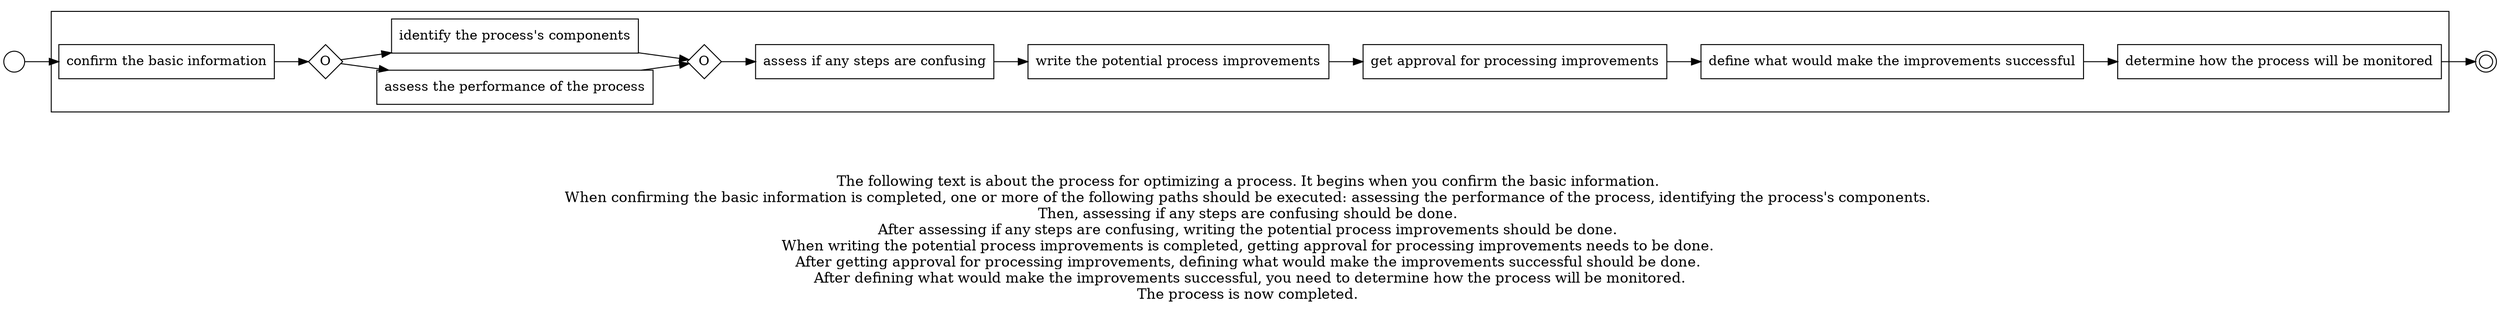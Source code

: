 digraph process_for_optimizing_a_process_154 {
	graph [rankdir=LR]
	START_NODE [label="" shape=circle width=0.3]
	subgraph CLUSTER_0 {
		"confirm the basic information" [shape=box]
		"OR_SPLIT--2. Identifying the process_4022" [label=O fixedsize=true shape=diamond width=0.5]
		"confirm the basic information" -> "OR_SPLIT--2. Identifying the process_4022"
		"assess the performance of the process" [shape=box]
		"OR_SPLIT--2. Identifying the process_4022" -> "assess the performance of the process"
		"identify the process's components" [shape=box]
		"OR_SPLIT--2. Identifying the process_4022" -> "identify the process's components"
		"OR_JOIN--2. Identifying the process_4022" [label=O fixedsize=true shape=diamond width=0.5]
		"assess the performance of the process" -> "OR_JOIN--2. Identifying the process_4022"
		"identify the process's components" -> "OR_JOIN--2. Identifying the process_4022"
		"assess if any steps are confusing" [shape=box]
		"OR_JOIN--2. Identifying the process_4022" -> "assess if any steps are confusing"
		"write the potential process improvements" [shape=box]
		"assess if any steps are confusing" -> "write the potential process improvements"
		"get approval for processing improvements" [shape=box]
		"write the potential process improvements" -> "get approval for processing improvements"
		"define what would make the improvements successful" [shape=box]
		"get approval for processing improvements" -> "define what would make the improvements successful"
		"determine how the process will be monitored" [shape=box]
		"define what would make the improvements successful" -> "determine how the process will be monitored"
	}
	START_NODE -> "confirm the basic information"
	END_NODE [label="" shape=doublecircle width=0.2]
	"determine how the process will be monitored" -> END_NODE
	fontsize=15 label="\n\n
The following text is about the process for optimizing a process. It begins when you confirm the basic information. 
When confirming the basic information is completed, one or more of the following paths should be executed: assessing the performance of the process, identifying the process's components. 
Then, assessing if any steps are confusing should be done. 
After assessing if any steps are confusing, writing the potential process improvements should be done. 
When writing the potential process improvements is completed, getting approval for processing improvements needs to be done. 
After getting approval for processing improvements, defining what would make the improvements successful should be done. 
After defining what would make the improvements successful, you need to determine how the process will be monitored.
The process is now completed. 
"
}
